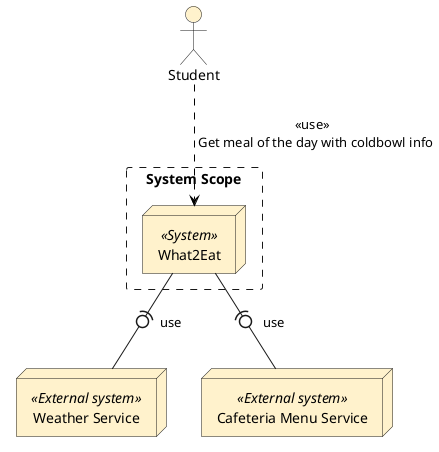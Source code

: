 @startuml system context

:Student: as s #fff2cc
rectangle "System Scope" as SystemScope #line.dashed{
    node "What2Eat" << System >> as e #fff2cc
}
node "Weather Service" << External system >> as w #fff2cc
node "Cafeteria Menu Service" << External system >> as c #fff2cc

s --> e  #black;line.dashed;:<<use>> \n Get meal of the day with coldbowl info 
e -(0- w: use
e -(0- c: use

@enduml